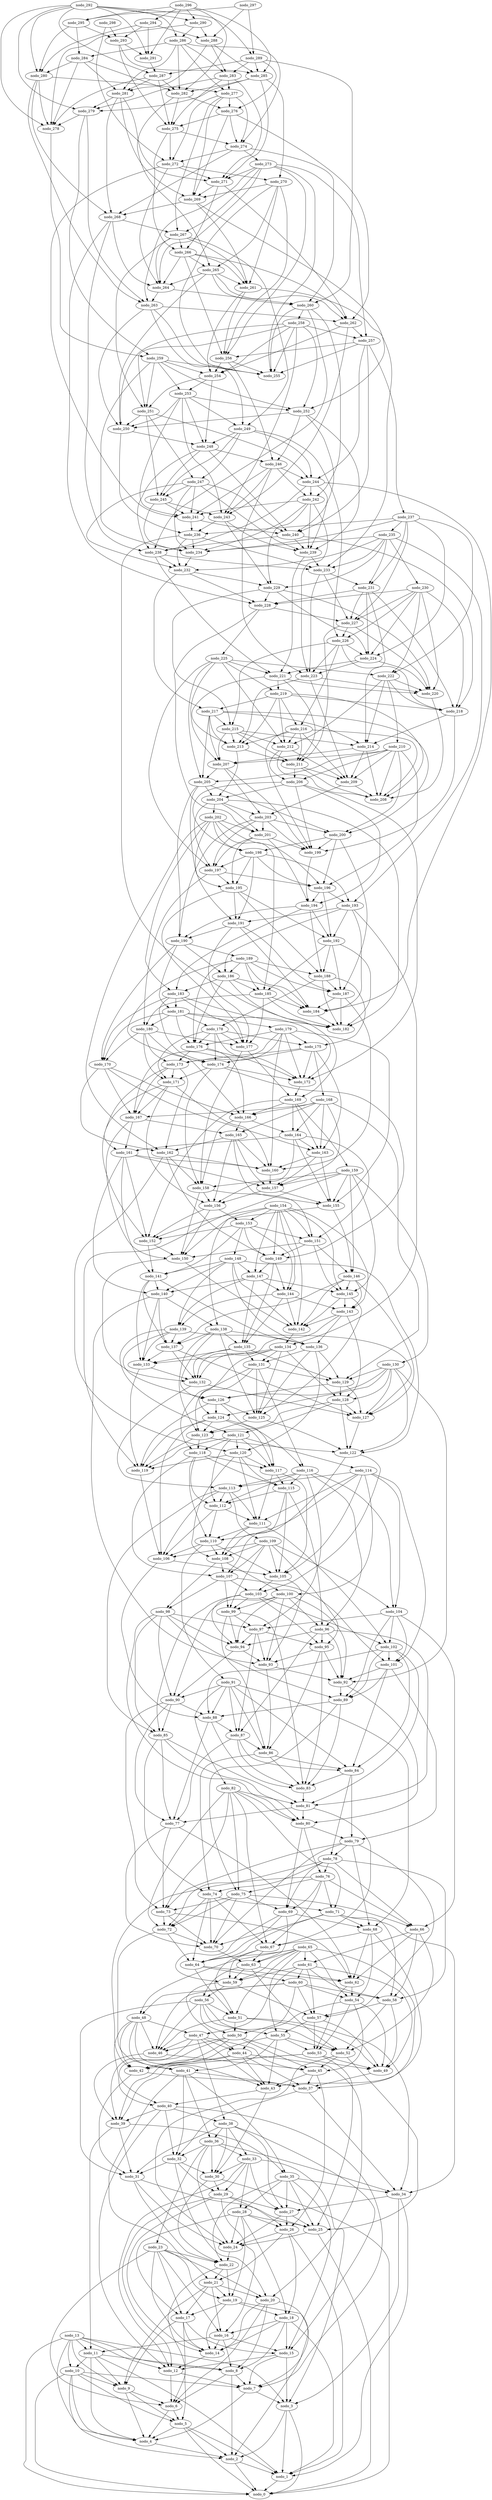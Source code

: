 digraph X {
nodo_1 -> nodo_0;
nodo_2 -> nodo_1;
nodo_2 -> nodo_0;
nodo_3 -> nodo_2;
nodo_3 -> nodo_0;
nodo_3 -> nodo_1;
nodo_4 -> nodo_2;
nodo_5 -> nodo_2;
nodo_5 -> nodo_1;
nodo_5 -> nodo_0;
nodo_5 -> nodo_4;
nodo_6 -> nodo_4;
nodo_6 -> nodo_5;
nodo_7 -> nodo_3;
nodo_7 -> nodo_4;
nodo_8 -> nodo_2;
nodo_8 -> nodo_6;
nodo_8 -> nodo_7;
nodo_9 -> nodo_6;
nodo_9 -> nodo_4;
nodo_9 -> nodo_5;
nodo_10 -> nodo_9;
nodo_10 -> nodo_7;
nodo_10 -> nodo_2;
nodo_10 -> nodo_4;
nodo_10 -> nodo_5;
nodo_10 -> nodo_0;
nodo_11 -> nodo_10;
nodo_11 -> nodo_1;
nodo_11 -> nodo_8;
nodo_11 -> nodo_9;
nodo_11 -> nodo_4;
nodo_12 -> nodo_6;
nodo_12 -> nodo_7;
nodo_13 -> nodo_0;
nodo_13 -> nodo_3;
nodo_13 -> nodo_11;
nodo_13 -> nodo_4;
nodo_13 -> nodo_9;
nodo_13 -> nodo_10;
nodo_13 -> nodo_12;
nodo_13 -> nodo_8;
nodo_14 -> nodo_12;
nodo_15 -> nodo_7;
nodo_15 -> nodo_12;
nodo_15 -> nodo_3;
nodo_16 -> nodo_8;
nodo_16 -> nodo_15;
nodo_16 -> nodo_14;
nodo_16 -> nodo_11;
nodo_17 -> nodo_14;
nodo_17 -> nodo_9;
nodo_17 -> nodo_15;
nodo_17 -> nodo_6;
nodo_18 -> nodo_14;
nodo_18 -> nodo_1;
nodo_18 -> nodo_8;
nodo_18 -> nodo_15;
nodo_18 -> nodo_16;
nodo_19 -> nodo_17;
nodo_19 -> nodo_2;
nodo_19 -> nodo_14;
nodo_19 -> nodo_18;
nodo_20 -> nodo_7;
nodo_20 -> nodo_6;
nodo_20 -> nodo_14;
nodo_20 -> nodo_8;
nodo_21 -> nodo_19;
nodo_21 -> nodo_9;
nodo_21 -> nodo_16;
nodo_21 -> nodo_20;
nodo_21 -> nodo_17;
nodo_22 -> nodo_5;
nodo_22 -> nodo_21;
nodo_22 -> nodo_19;
nodo_23 -> nodo_16;
nodo_23 -> nodo_17;
nodo_23 -> nodo_6;
nodo_23 -> nodo_14;
nodo_23 -> nodo_19;
nodo_23 -> nodo_20;
nodo_23 -> nodo_22;
nodo_24 -> nodo_22;
nodo_25 -> nodo_0;
nodo_25 -> nodo_24;
nodo_26 -> nodo_24;
nodo_26 -> nodo_18;
nodo_26 -> nodo_21;
nodo_26 -> nodo_1;
nodo_27 -> nodo_26;
nodo_27 -> nodo_24;
nodo_27 -> nodo_25;
nodo_28 -> nodo_19;
nodo_28 -> nodo_24;
nodo_28 -> nodo_25;
nodo_28 -> nodo_18;
nodo_28 -> nodo_26;
nodo_28 -> nodo_17;
nodo_29 -> nodo_12;
nodo_29 -> nodo_14;
nodo_29 -> nodo_27;
nodo_29 -> nodo_26;
nodo_29 -> nodo_16;
nodo_30 -> nodo_0;
nodo_30 -> nodo_29;
nodo_30 -> nodo_22;
nodo_31 -> nodo_24;
nodo_31 -> nodo_25;
nodo_31 -> nodo_22;
nodo_32 -> nodo_31;
nodo_32 -> nodo_29;
nodo_32 -> nodo_20;
nodo_32 -> nodo_30;
nodo_33 -> nodo_12;
nodo_33 -> nodo_29;
nodo_33 -> nodo_3;
nodo_33 -> nodo_30;
nodo_33 -> nodo_27;
nodo_33 -> nodo_28;
nodo_34 -> nodo_27;
nodo_34 -> nodo_3;
nodo_34 -> nodo_1;
nodo_35 -> nodo_25;
nodo_35 -> nodo_34;
nodo_35 -> nodo_28;
nodo_35 -> nodo_22;
nodo_35 -> nodo_15;
nodo_35 -> nodo_27;
nodo_36 -> nodo_32;
nodo_36 -> nodo_34;
nodo_36 -> nodo_30;
nodo_36 -> nodo_33;
nodo_36 -> nodo_24;
nodo_36 -> nodo_23;
nodo_37 -> nodo_34;
nodo_37 -> nodo_32;
nodo_38 -> nodo_27;
nodo_38 -> nodo_36;
nodo_38 -> nodo_33;
nodo_38 -> nodo_15;
nodo_38 -> nodo_31;
nodo_38 -> nodo_30;
nodo_39 -> nodo_31;
nodo_39 -> nodo_11;
nodo_39 -> nodo_35;
nodo_40 -> nodo_12;
nodo_40 -> nodo_32;
nodo_40 -> nodo_39;
nodo_40 -> nodo_7;
nodo_40 -> nodo_38;
nodo_41 -> nodo_21;
nodo_41 -> nodo_37;
nodo_41 -> nodo_32;
nodo_41 -> nodo_36;
nodo_41 -> nodo_35;
nodo_42 -> nodo_37;
nodo_42 -> nodo_31;
nodo_43 -> nodo_40;
nodo_43 -> nodo_30;
nodo_44 -> nodo_39;
nodo_44 -> nodo_20;
nodo_44 -> nodo_43;
nodo_44 -> nodo_37;
nodo_44 -> nodo_42;
nodo_45 -> nodo_37;
nodo_45 -> nodo_26;
nodo_45 -> nodo_43;
nodo_46 -> nodo_39;
nodo_46 -> nodo_45;
nodo_47 -> nodo_44;
nodo_47 -> nodo_46;
nodo_47 -> nodo_45;
nodo_47 -> nodo_43;
nodo_47 -> nodo_39;
nodo_47 -> nodo_38;
nodo_48 -> nodo_43;
nodo_48 -> nodo_41;
nodo_48 -> nodo_40;
nodo_48 -> nodo_42;
nodo_48 -> nodo_47;
nodo_48 -> nodo_46;
nodo_49 -> nodo_37;
nodo_50 -> nodo_40;
nodo_50 -> nodo_46;
nodo_50 -> nodo_49;
nodo_50 -> nodo_45;
nodo_50 -> nodo_42;
nodo_51 -> nodo_49;
nodo_51 -> nodo_46;
nodo_51 -> nodo_34;
nodo_51 -> nodo_50;
nodo_52 -> nodo_24;
nodo_52 -> nodo_25;
nodo_52 -> nodo_45;
nodo_53 -> nodo_39;
nodo_53 -> nodo_42;
nodo_53 -> nodo_49;
nodo_53 -> nodo_25;
nodo_54 -> nodo_49;
nodo_54 -> nodo_53;
nodo_54 -> nodo_44;
nodo_54 -> nodo_45;
nodo_55 -> nodo_42;
nodo_55 -> nodo_41;
nodo_55 -> nodo_52;
nodo_55 -> nodo_53;
nodo_55 -> nodo_43;
nodo_56 -> nodo_50;
nodo_56 -> nodo_52;
nodo_56 -> nodo_46;
nodo_56 -> nodo_55;
nodo_56 -> nodo_51;
nodo_56 -> nodo_31;
nodo_57 -> nodo_49;
nodo_57 -> nodo_55;
nodo_57 -> nodo_53;
nodo_58 -> nodo_52;
nodo_58 -> nodo_57;
nodo_58 -> nodo_49;
nodo_59 -> nodo_44;
nodo_59 -> nodo_56;
nodo_59 -> nodo_57;
nodo_60 -> nodo_54;
nodo_60 -> nodo_58;
nodo_60 -> nodo_50;
nodo_60 -> nodo_48;
nodo_60 -> nodo_57;
nodo_60 -> nodo_46;
nodo_61 -> nodo_58;
nodo_61 -> nodo_60;
nodo_61 -> nodo_47;
nodo_61 -> nodo_59;
nodo_61 -> nodo_49;
nodo_61 -> nodo_57;
nodo_62 -> nodo_54;
nodo_62 -> nodo_53;
nodo_63 -> nodo_56;
nodo_63 -> nodo_62;
nodo_63 -> nodo_52;
nodo_63 -> nodo_59;
nodo_64 -> nodo_60;
nodo_64 -> nodo_51;
nodo_64 -> nodo_62;
nodo_65 -> nodo_63;
nodo_65 -> nodo_61;
nodo_65 -> nodo_51;
nodo_65 -> nodo_37;
nodo_65 -> nodo_55;
nodo_65 -> nodo_48;
nodo_65 -> nodo_54;
nodo_65 -> nodo_64;
nodo_65 -> nodo_59;
nodo_66 -> nodo_58;
nodo_66 -> nodo_52;
nodo_66 -> nodo_62;
nodo_66 -> nodo_61;
nodo_67 -> nodo_59;
nodo_67 -> nodo_63;
nodo_67 -> nodo_51;
nodo_68 -> nodo_62;
nodo_68 -> nodo_67;
nodo_68 -> nodo_43;
nodo_68 -> nodo_54;
nodo_69 -> nodo_68;
nodo_69 -> nodo_64;
nodo_69 -> nodo_63;
nodo_69 -> nodo_59;
nodo_70 -> nodo_63;
nodo_71 -> nodo_64;
nodo_71 -> nodo_70;
nodo_71 -> nodo_68;
nodo_71 -> nodo_58;
nodo_71 -> nodo_34;
nodo_72 -> nodo_64;
nodo_72 -> nodo_41;
nodo_72 -> nodo_70;
nodo_73 -> nodo_62;
nodo_73 -> nodo_70;
nodo_73 -> nodo_72;
nodo_74 -> nodo_70;
nodo_74 -> nodo_72;
nodo_74 -> nodo_67;
nodo_74 -> nodo_64;
nodo_74 -> nodo_71;
nodo_75 -> nodo_72;
nodo_75 -> nodo_66;
nodo_75 -> nodo_70;
nodo_75 -> nodo_69;
nodo_75 -> nodo_73;
nodo_76 -> nodo_75;
nodo_76 -> nodo_71;
nodo_76 -> nodo_69;
nodo_76 -> nodo_67;
nodo_76 -> nodo_42;
nodo_76 -> nodo_66;
nodo_77 -> nodo_70;
nodo_77 -> nodo_62;
nodo_77 -> nodo_73;
nodo_78 -> nodo_58;
nodo_78 -> nodo_76;
nodo_78 -> nodo_66;
nodo_78 -> nodo_72;
nodo_78 -> nodo_74;
nodo_78 -> nodo_69;
nodo_79 -> nodo_57;
nodo_79 -> nodo_68;
nodo_79 -> nodo_73;
nodo_79 -> nodo_78;
nodo_79 -> nodo_70;
nodo_80 -> nodo_76;
nodo_80 -> nodo_79;
nodo_80 -> nodo_69;
nodo_81 -> nodo_80;
nodo_81 -> nodo_67;
nodo_81 -> nodo_77;
nodo_82 -> nodo_67;
nodo_82 -> nodo_75;
nodo_82 -> nodo_81;
nodo_82 -> nodo_72;
nodo_82 -> nodo_71;
nodo_82 -> nodo_80;
nodo_82 -> nodo_73;
nodo_83 -> nodo_81;
nodo_84 -> nodo_79;
nodo_84 -> nodo_78;
nodo_84 -> nodo_83;
nodo_85 -> nodo_74;
nodo_85 -> nodo_81;
nodo_85 -> nodo_80;
nodo_85 -> nodo_77;
nodo_86 -> nodo_74;
nodo_86 -> nodo_84;
nodo_86 -> nodo_83;
nodo_87 -> nodo_77;
nodo_87 -> nodo_86;
nodo_87 -> nodo_84;
nodo_87 -> nodo_83;
nodo_88 -> nodo_87;
nodo_88 -> nodo_83;
nodo_88 -> nodo_77;
nodo_89 -> nodo_88;
nodo_89 -> nodo_75;
nodo_89 -> nodo_83;
nodo_90 -> nodo_88;
nodo_90 -> nodo_77;
nodo_90 -> nodo_73;
nodo_90 -> nodo_85;
nodo_91 -> nodo_68;
nodo_91 -> nodo_90;
nodo_91 -> nodo_87;
nodo_91 -> nodo_84;
nodo_91 -> nodo_82;
nodo_91 -> nodo_88;
nodo_91 -> nodo_86;
nodo_92 -> nodo_80;
nodo_92 -> nodo_89;
nodo_93 -> nodo_92;
nodo_93 -> nodo_86;
nodo_94 -> nodo_90;
nodo_94 -> nodo_93;
nodo_95 -> nodo_92;
nodo_95 -> nodo_93;
nodo_95 -> nodo_83;
nodo_95 -> nodo_86;
nodo_96 -> nodo_92;
nodo_96 -> nodo_95;
nodo_96 -> nodo_81;
nodo_96 -> nodo_87;
nodo_96 -> nodo_94;
nodo_97 -> nodo_94;
nodo_97 -> nodo_95;
nodo_97 -> nodo_93;
nodo_97 -> nodo_87;
nodo_98 -> nodo_85;
nodo_98 -> nodo_97;
nodo_98 -> nodo_80;
nodo_98 -> nodo_90;
nodo_98 -> nodo_94;
nodo_98 -> nodo_89;
nodo_99 -> nodo_86;
nodo_99 -> nodo_83;
nodo_99 -> nodo_97;
nodo_99 -> nodo_94;
nodo_100 -> nodo_93;
nodo_100 -> nodo_96;
nodo_100 -> nodo_92;
nodo_100 -> nodo_99;
nodo_100 -> nodo_90;
nodo_100 -> nodo_94;
nodo_101 -> nodo_89;
nodo_101 -> nodo_84;
nodo_101 -> nodo_92;
nodo_101 -> nodo_79;
nodo_102 -> nodo_81;
nodo_102 -> nodo_84;
nodo_102 -> nodo_101;
nodo_102 -> nodo_89;
nodo_102 -> nodo_88;
nodo_103 -> nodo_95;
nodo_103 -> nodo_99;
nodo_103 -> nodo_94;
nodo_103 -> nodo_102;
nodo_103 -> nodo_85;
nodo_104 -> nodo_66;
nodo_104 -> nodo_89;
nodo_104 -> nodo_102;
nodo_104 -> nodo_101;
nodo_104 -> nodo_97;
nodo_105 -> nodo_103;
nodo_105 -> nodo_93;
nodo_106 -> nodo_88;
nodo_106 -> nodo_105;
nodo_107 -> nodo_101;
nodo_107 -> nodo_98;
nodo_107 -> nodo_99;
nodo_107 -> nodo_103;
nodo_108 -> nodo_107;
nodo_108 -> nodo_100;
nodo_108 -> nodo_98;
nodo_109 -> nodo_99;
nodo_109 -> nodo_104;
nodo_109 -> nodo_106;
nodo_109 -> nodo_108;
nodo_109 -> nodo_95;
nodo_109 -> nodo_107;
nodo_109 -> nodo_105;
nodo_110 -> nodo_91;
nodo_110 -> nodo_108;
nodo_110 -> nodo_105;
nodo_110 -> nodo_106;
nodo_111 -> nodo_102;
nodo_111 -> nodo_110;
nodo_111 -> nodo_108;
nodo_112 -> nodo_106;
nodo_112 -> nodo_111;
nodo_112 -> nodo_110;
nodo_113 -> nodo_111;
nodo_113 -> nodo_109;
nodo_113 -> nodo_106;
nodo_113 -> nodo_85;
nodo_113 -> nodo_112;
nodo_114 -> nodo_110;
nodo_114 -> nodo_105;
nodo_114 -> nodo_101;
nodo_114 -> nodo_113;
nodo_114 -> nodo_104;
nodo_114 -> nodo_100;
nodo_114 -> nodo_111;
nodo_115 -> nodo_112;
nodo_115 -> nodo_105;
nodo_115 -> nodo_108;
nodo_115 -> nodo_96;
nodo_116 -> nodo_112;
nodo_116 -> nodo_115;
nodo_116 -> nodo_104;
nodo_116 -> nodo_97;
nodo_116 -> nodo_96;
nodo_116 -> nodo_113;
nodo_117 -> nodo_111;
nodo_117 -> nodo_115;
nodo_117 -> nodo_105;
nodo_118 -> nodo_117;
nodo_118 -> nodo_112;
nodo_118 -> nodo_115;
nodo_118 -> nodo_110;
nodo_118 -> nodo_107;
nodo_119 -> nodo_106;
nodo_120 -> nodo_111;
nodo_120 -> nodo_115;
nodo_120 -> nodo_119;
nodo_120 -> nodo_117;
nodo_120 -> nodo_108;
nodo_121 -> nodo_114;
nodo_121 -> nodo_117;
nodo_121 -> nodo_112;
nodo_121 -> nodo_118;
nodo_121 -> nodo_120;
nodo_121 -> nodo_119;
nodo_122 -> nodo_103;
nodo_122 -> nodo_107;
nodo_123 -> nodo_118;
nodo_123 -> nodo_122;
nodo_123 -> nodo_119;
nodo_124 -> nodo_119;
nodo_124 -> nodo_123;
nodo_124 -> nodo_106;
nodo_124 -> nodo_116;
nodo_124 -> nodo_117;
nodo_125 -> nodo_123;
nodo_125 -> nodo_122;
nodo_126 -> nodo_124;
nodo_126 -> nodo_119;
nodo_126 -> nodo_117;
nodo_126 -> nodo_125;
nodo_127 -> nodo_122;
nodo_128 -> nodo_121;
nodo_128 -> nodo_123;
nodo_128 -> nodo_122;
nodo_128 -> nodo_127;
nodo_129 -> nodo_127;
nodo_129 -> nodo_126;
nodo_129 -> nodo_128;
nodo_130 -> nodo_122;
nodo_130 -> nodo_92;
nodo_130 -> nodo_124;
nodo_130 -> nodo_129;
nodo_130 -> nodo_128;
nodo_130 -> nodo_127;
nodo_130 -> nodo_126;
nodo_131 -> nodo_125;
nodo_131 -> nodo_123;
nodo_131 -> nodo_116;
nodo_131 -> nodo_118;
nodo_131 -> nodo_129;
nodo_132 -> nodo_113;
nodo_132 -> nodo_127;
nodo_133 -> nodo_119;
nodo_133 -> nodo_132;
nodo_134 -> nodo_128;
nodo_134 -> nodo_124;
nodo_134 -> nodo_125;
nodo_134 -> nodo_132;
nodo_134 -> nodo_133;
nodo_134 -> nodo_131;
nodo_135 -> nodo_133;
nodo_135 -> nodo_129;
nodo_135 -> nodo_131;
nodo_135 -> nodo_132;
nodo_136 -> nodo_120;
nodo_136 -> nodo_125;
nodo_136 -> nodo_131;
nodo_136 -> nodo_129;
nodo_137 -> nodo_127;
nodo_137 -> nodo_133;
nodo_137 -> nodo_132;
nodo_138 -> nodo_123;
nodo_138 -> nodo_125;
nodo_138 -> nodo_135;
nodo_138 -> nodo_137;
nodo_138 -> nodo_126;
nodo_138 -> nodo_136;
nodo_139 -> nodo_133;
nodo_139 -> nodo_121;
nodo_139 -> nodo_137;
nodo_139 -> nodo_127;
nodo_139 -> nodo_126;
nodo_140 -> nodo_93;
nodo_140 -> nodo_133;
nodo_140 -> nodo_138;
nodo_140 -> nodo_137;
nodo_141 -> nodo_137;
nodo_141 -> nodo_133;
nodo_141 -> nodo_140;
nodo_141 -> nodo_136;
nodo_142 -> nodo_134;
nodo_143 -> nodo_136;
nodo_143 -> nodo_128;
nodo_143 -> nodo_132;
nodo_143 -> nodo_142;
nodo_144 -> nodo_142;
nodo_144 -> nodo_143;
nodo_144 -> nodo_135;
nodo_144 -> nodo_139;
nodo_145 -> nodo_142;
nodo_145 -> nodo_125;
nodo_145 -> nodo_143;
nodo_146 -> nodo_143;
nodo_146 -> nodo_127;
nodo_146 -> nodo_137;
nodo_146 -> nodo_142;
nodo_146 -> nodo_145;
nodo_147 -> nodo_145;
nodo_147 -> nodo_144;
nodo_147 -> nodo_135;
nodo_147 -> nodo_140;
nodo_147 -> nodo_139;
nodo_148 -> nodo_141;
nodo_148 -> nodo_147;
nodo_148 -> nodo_139;
nodo_148 -> nodo_140;
nodo_148 -> nodo_136;
nodo_148 -> nodo_122;
nodo_148 -> nodo_142;
nodo_149 -> nodo_135;
nodo_149 -> nodo_147;
nodo_149 -> nodo_144;
nodo_150 -> nodo_142;
nodo_150 -> nodo_132;
nodo_151 -> nodo_146;
nodo_151 -> nodo_145;
nodo_151 -> nodo_149;
nodo_151 -> nodo_150;
nodo_152 -> nodo_141;
nodo_152 -> nodo_150;
nodo_153 -> nodo_148;
nodo_153 -> nodo_149;
nodo_153 -> nodo_152;
nodo_153 -> nodo_151;
nodo_153 -> nodo_141;
nodo_153 -> nodo_144;
nodo_154 -> nodo_151;
nodo_154 -> nodo_145;
nodo_154 -> nodo_138;
nodo_154 -> nodo_143;
nodo_154 -> nodo_147;
nodo_154 -> nodo_152;
nodo_154 -> nodo_144;
nodo_154 -> nodo_142;
nodo_154 -> nodo_149;
nodo_154 -> nodo_153;
nodo_155 -> nodo_146;
nodo_155 -> nodo_150;
nodo_156 -> nodo_153;
nodo_156 -> nodo_150;
nodo_156 -> nodo_152;
nodo_157 -> nodo_155;
nodo_157 -> nodo_156;
nodo_158 -> nodo_150;
nodo_158 -> nodo_151;
nodo_158 -> nodo_156;
nodo_159 -> nodo_155;
nodo_159 -> nodo_146;
nodo_159 -> nodo_158;
nodo_159 -> nodo_119;
nodo_159 -> nodo_145;
nodo_159 -> nodo_157;
nodo_159 -> nodo_130;
nodo_160 -> nodo_157;
nodo_161 -> nodo_160;
nodo_161 -> nodo_157;
nodo_161 -> nodo_141;
nodo_161 -> nodo_152;
nodo_161 -> nodo_140;
nodo_162 -> nodo_149;
nodo_162 -> nodo_160;
nodo_162 -> nodo_158;
nodo_162 -> nodo_120;
nodo_163 -> nodo_160;
nodo_163 -> nodo_155;
nodo_163 -> nodo_157;
nodo_164 -> nodo_163;
nodo_164 -> nodo_155;
nodo_164 -> nodo_151;
nodo_164 -> nodo_156;
nodo_164 -> nodo_161;
nodo_165 -> nodo_160;
nodo_165 -> nodo_157;
nodo_165 -> nodo_156;
nodo_165 -> nodo_162;
nodo_165 -> nodo_155;
nodo_166 -> nodo_158;
nodo_166 -> nodo_165;
nodo_166 -> nodo_164;
nodo_167 -> nodo_161;
nodo_167 -> nodo_150;
nodo_167 -> nodo_165;
nodo_168 -> nodo_167;
nodo_168 -> nodo_166;
nodo_168 -> nodo_164;
nodo_168 -> nodo_165;
nodo_168 -> nodo_129;
nodo_168 -> nodo_163;
nodo_168 -> nodo_157;
nodo_169 -> nodo_159;
nodo_169 -> nodo_152;
nodo_169 -> nodo_164;
nodo_169 -> nodo_166;
nodo_169 -> nodo_163;
nodo_170 -> nodo_167;
nodo_170 -> nodo_163;
nodo_170 -> nodo_166;
nodo_170 -> nodo_162;
nodo_171 -> nodo_160;
nodo_171 -> nodo_167;
nodo_171 -> nodo_156;
nodo_171 -> nodo_152;
nodo_172 -> nodo_169;
nodo_173 -> nodo_167;
nodo_173 -> nodo_161;
nodo_173 -> nodo_171;
nodo_173 -> nodo_162;
nodo_174 -> nodo_149;
nodo_174 -> nodo_172;
nodo_174 -> nodo_158;
nodo_174 -> nodo_171;
nodo_175 -> nodo_173;
nodo_175 -> nodo_168;
nodo_175 -> nodo_163;
nodo_175 -> nodo_172;
nodo_175 -> nodo_174;
nodo_176 -> nodo_166;
nodo_176 -> nodo_172;
nodo_176 -> nodo_173;
nodo_177 -> nodo_158;
nodo_177 -> nodo_169;
nodo_178 -> nodo_177;
nodo_178 -> nodo_172;
nodo_178 -> nodo_174;
nodo_178 -> nodo_176;
nodo_178 -> nodo_175;
nodo_178 -> nodo_171;
nodo_179 -> nodo_176;
nodo_179 -> nodo_175;
nodo_179 -> nodo_172;
nodo_179 -> nodo_160;
nodo_179 -> nodo_167;
nodo_179 -> nodo_155;
nodo_179 -> nodo_173;
nodo_180 -> nodo_171;
nodo_180 -> nodo_170;
nodo_180 -> nodo_166;
nodo_180 -> nodo_173;
nodo_180 -> nodo_177;
nodo_181 -> nodo_170;
nodo_181 -> nodo_172;
nodo_181 -> nodo_179;
nodo_181 -> nodo_176;
nodo_181 -> nodo_180;
nodo_181 -> nodo_178;
nodo_183 -> nodo_181;
nodo_183 -> nodo_177;
nodo_183 -> nodo_170;
nodo_183 -> nodo_182;
nodo_183 -> nodo_174;
nodo_184 -> nodo_182;
nodo_185 -> nodo_177;
nodo_185 -> nodo_184;
nodo_185 -> nodo_182;
nodo_185 -> nodo_180;
nodo_186 -> nodo_176;
nodo_186 -> nodo_169;
nodo_186 -> nodo_184;
nodo_186 -> nodo_185;
nodo_186 -> nodo_183;
nodo_187 -> nodo_182;
nodo_187 -> nodo_160;
nodo_187 -> nodo_184;
nodo_188 -> nodo_187;
nodo_188 -> nodo_182;
nodo_188 -> nodo_175;
nodo_188 -> nodo_178;
nodo_189 -> nodo_186;
nodo_189 -> nodo_174;
nodo_189 -> nodo_187;
nodo_189 -> nodo_184;
nodo_189 -> nodo_176;
nodo_189 -> nodo_188;
nodo_189 -> nodo_185;
nodo_190 -> nodo_170;
nodo_190 -> nodo_186;
nodo_190 -> nodo_189;
nodo_190 -> nodo_181;
nodo_191 -> nodo_177;
nodo_191 -> nodo_187;
nodo_191 -> nodo_190;
nodo_191 -> nodo_184;
nodo_192 -> nodo_188;
nodo_192 -> nodo_187;
nodo_192 -> nodo_182;
nodo_192 -> nodo_185;
nodo_193 -> nodo_186;
nodo_193 -> nodo_184;
nodo_193 -> nodo_191;
nodo_193 -> nodo_134;
nodo_193 -> nodo_192;
nodo_194 -> nodo_190;
nodo_194 -> nodo_192;
nodo_194 -> nodo_183;
nodo_194 -> nodo_188;
nodo_195 -> nodo_177;
nodo_195 -> nodo_191;
nodo_195 -> nodo_192;
nodo_195 -> nodo_188;
nodo_196 -> nodo_193;
nodo_196 -> nodo_192;
nodo_196 -> nodo_194;
nodo_197 -> nodo_180;
nodo_197 -> nodo_196;
nodo_197 -> nodo_195;
nodo_198 -> nodo_191;
nodo_198 -> nodo_196;
nodo_198 -> nodo_197;
nodo_198 -> nodo_193;
nodo_198 -> nodo_195;
nodo_199 -> nodo_194;
nodo_200 -> nodo_196;
nodo_200 -> nodo_198;
nodo_200 -> nodo_187;
nodo_200 -> nodo_199;
nodo_201 -> nodo_195;
nodo_201 -> nodo_194;
nodo_201 -> nodo_199;
nodo_201 -> nodo_197;
nodo_202 -> nodo_196;
nodo_202 -> nodo_185;
nodo_202 -> nodo_201;
nodo_202 -> nodo_198;
nodo_202 -> nodo_162;
nodo_202 -> nodo_191;
nodo_202 -> nodo_183;
nodo_203 -> nodo_199;
nodo_203 -> nodo_197;
nodo_203 -> nodo_190;
nodo_203 -> nodo_200;
nodo_203 -> nodo_201;
nodo_204 -> nodo_203;
nodo_204 -> nodo_202;
nodo_204 -> nodo_197;
nodo_204 -> nodo_201;
nodo_204 -> nodo_182;
nodo_205 -> nodo_190;
nodo_205 -> nodo_195;
nodo_205 -> nodo_204;
nodo_205 -> nodo_200;
nodo_206 -> nodo_199;
nodo_206 -> nodo_198;
nodo_206 -> nodo_194;
nodo_206 -> nodo_172;
nodo_206 -> nodo_204;
nodo_207 -> nodo_199;
nodo_207 -> nodo_205;
nodo_207 -> nodo_203;
nodo_209 -> nodo_203;
nodo_209 -> nodo_208;
nodo_210 -> nodo_208;
nodo_210 -> nodo_200;
nodo_210 -> nodo_209;
nodo_210 -> nodo_196;
nodo_210 -> nodo_206;
nodo_210 -> nodo_207;
nodo_210 -> nodo_205;
nodo_211 -> nodo_208;
nodo_211 -> nodo_206;
nodo_211 -> nodo_209;
nodo_212 -> nodo_206;
nodo_212 -> nodo_209;
nodo_212 -> nodo_208;
nodo_213 -> nodo_204;
nodo_213 -> nodo_211;
nodo_214 -> nodo_207;
nodo_214 -> nodo_209;
nodo_214 -> nodo_208;
nodo_215 -> nodo_211;
nodo_215 -> nodo_213;
nodo_215 -> nodo_207;
nodo_215 -> nodo_214;
nodo_215 -> nodo_212;
nodo_216 -> nodo_199;
nodo_216 -> nodo_212;
nodo_216 -> nodo_209;
nodo_216 -> nodo_213;
nodo_216 -> nodo_208;
nodo_216 -> nodo_211;
nodo_217 -> nodo_200;
nodo_217 -> nodo_213;
nodo_217 -> nodo_207;
nodo_217 -> nodo_215;
nodo_217 -> nodo_214;
nodo_217 -> nodo_205;
nodo_218 -> nodo_199;
nodo_218 -> nodo_214;
nodo_219 -> nodo_217;
nodo_219 -> nodo_213;
nodo_219 -> nodo_218;
nodo_219 -> nodo_216;
nodo_219 -> nodo_208;
nodo_219 -> nodo_212;
nodo_220 -> nodo_208;
nodo_221 -> nodo_219;
nodo_221 -> nodo_220;
nodo_221 -> nodo_213;
nodo_221 -> nodo_211;
nodo_222 -> nodo_220;
nodo_222 -> nodo_212;
nodo_222 -> nodo_214;
nodo_222 -> nodo_210;
nodo_222 -> nodo_218;
nodo_223 -> nodo_209;
nodo_223 -> nodo_220;
nodo_223 -> nodo_213;
nodo_224 -> nodo_221;
nodo_224 -> nodo_223;
nodo_224 -> nodo_220;
nodo_225 -> nodo_221;
nodo_225 -> nodo_222;
nodo_225 -> nodo_205;
nodo_225 -> nodo_207;
nodo_225 -> nodo_219;
nodo_225 -> nodo_197;
nodo_225 -> nodo_212;
nodo_226 -> nodo_218;
nodo_226 -> nodo_216;
nodo_226 -> nodo_224;
nodo_226 -> nodo_223;
nodo_226 -> nodo_215;
nodo_227 -> nodo_211;
nodo_227 -> nodo_226;
nodo_227 -> nodo_220;
nodo_228 -> nodo_201;
nodo_228 -> nodo_227;
nodo_228 -> nodo_225;
nodo_229 -> nodo_215;
nodo_229 -> nodo_224;
nodo_229 -> nodo_220;
nodo_229 -> nodo_228;
nodo_230 -> nodo_226;
nodo_230 -> nodo_224;
nodo_230 -> nodo_227;
nodo_230 -> nodo_218;
nodo_230 -> nodo_228;
nodo_230 -> nodo_220;
nodo_230 -> nodo_222;
nodo_231 -> nodo_224;
nodo_231 -> nodo_227;
nodo_231 -> nodo_218;
nodo_231 -> nodo_214;
nodo_231 -> nodo_228;
nodo_232 -> nodo_217;
nodo_232 -> nodo_228;
nodo_232 -> nodo_229;
nodo_233 -> nodo_227;
nodo_233 -> nodo_231;
nodo_233 -> nodo_223;
nodo_234 -> nodo_232;
nodo_235 -> nodo_234;
nodo_235 -> nodo_193;
nodo_235 -> nodo_233;
nodo_235 -> nodo_229;
nodo_235 -> nodo_231;
nodo_235 -> nodo_232;
nodo_235 -> nodo_230;
nodo_236 -> nodo_182;
nodo_236 -> nodo_232;
nodo_236 -> nodo_233;
nodo_236 -> nodo_234;
nodo_237 -> nodo_231;
nodo_237 -> nodo_236;
nodo_237 -> nodo_227;
nodo_237 -> nodo_222;
nodo_237 -> nodo_234;
nodo_237 -> nodo_235;
nodo_237 -> nodo_224;
nodo_238 -> nodo_232;
nodo_238 -> nodo_233;
nodo_238 -> nodo_221;
nodo_239 -> nodo_221;
nodo_239 -> nodo_233;
nodo_240 -> nodo_218;
nodo_240 -> nodo_239;
nodo_240 -> nodo_238;
nodo_241 -> nodo_236;
nodo_241 -> nodo_240;
nodo_242 -> nodo_229;
nodo_242 -> nodo_241;
nodo_242 -> nodo_223;
nodo_242 -> nodo_239;
nodo_242 -> nodo_234;
nodo_243 -> nodo_236;
nodo_243 -> nodo_229;
nodo_243 -> nodo_239;
nodo_244 -> nodo_239;
nodo_244 -> nodo_238;
nodo_244 -> nodo_242;
nodo_244 -> nodo_184;
nodo_245 -> nodo_234;
nodo_245 -> nodo_241;
nodo_245 -> nodo_243;
nodo_246 -> nodo_243;
nodo_246 -> nodo_223;
nodo_246 -> nodo_241;
nodo_246 -> nodo_242;
nodo_246 -> nodo_244;
nodo_247 -> nodo_245;
nodo_247 -> nodo_232;
nodo_247 -> nodo_240;
nodo_247 -> nodo_241;
nodo_247 -> nodo_234;
nodo_247 -> nodo_239;
nodo_248 -> nodo_238;
nodo_248 -> nodo_240;
nodo_248 -> nodo_245;
nodo_248 -> nodo_246;
nodo_249 -> nodo_226;
nodo_249 -> nodo_244;
nodo_249 -> nodo_247;
nodo_249 -> nodo_245;
nodo_249 -> nodo_248;
nodo_250 -> nodo_248;
nodo_250 -> nodo_236;
nodo_251 -> nodo_247;
nodo_251 -> nodo_245;
nodo_251 -> nodo_244;
nodo_251 -> nodo_250;
nodo_252 -> nodo_246;
nodo_252 -> nodo_239;
nodo_252 -> nodo_240;
nodo_252 -> nodo_250;
nodo_253 -> nodo_249;
nodo_253 -> nodo_252;
nodo_253 -> nodo_250;
nodo_253 -> nodo_248;
nodo_253 -> nodo_241;
nodo_253 -> nodo_243;
nodo_254 -> nodo_251;
nodo_254 -> nodo_248;
nodo_254 -> nodo_253;
nodo_256 -> nodo_246;
nodo_256 -> nodo_254;
nodo_256 -> nodo_255;
nodo_257 -> nodo_256;
nodo_257 -> nodo_244;
nodo_257 -> nodo_240;
nodo_257 -> nodo_255;
nodo_257 -> nodo_237;
nodo_258 -> nodo_251;
nodo_258 -> nodo_257;
nodo_258 -> nodo_243;
nodo_258 -> nodo_255;
nodo_258 -> nodo_252;
nodo_258 -> nodo_250;
nodo_258 -> nodo_254;
nodo_259 -> nodo_253;
nodo_259 -> nodo_234;
nodo_259 -> nodo_252;
nodo_259 -> nodo_254;
nodo_259 -> nodo_251;
nodo_259 -> nodo_255;
nodo_260 -> nodo_258;
nodo_260 -> nodo_242;
nodo_260 -> nodo_255;
nodo_260 -> nodo_238;
nodo_261 -> nodo_256;
nodo_261 -> nodo_233;
nodo_261 -> nodo_254;
nodo_262 -> nodo_254;
nodo_262 -> nodo_257;
nodo_262 -> nodo_243;
nodo_263 -> nodo_250;
nodo_263 -> nodo_262;
nodo_263 -> nodo_249;
nodo_263 -> nodo_255;
nodo_264 -> nodo_263;
nodo_264 -> nodo_260;
nodo_265 -> nodo_264;
nodo_265 -> nodo_250;
nodo_265 -> nodo_261;
nodo_265 -> nodo_262;
nodo_265 -> nodo_260;
nodo_266 -> nodo_256;
nodo_266 -> nodo_261;
nodo_266 -> nodo_265;
nodo_266 -> nodo_264;
nodo_266 -> nodo_262;
nodo_267 -> nodo_264;
nodo_267 -> nodo_266;
nodo_267 -> nodo_249;
nodo_267 -> nodo_261;
nodo_267 -> nodo_251;
nodo_268 -> nodo_267;
nodo_268 -> nodo_228;
nodo_268 -> nodo_238;
nodo_268 -> nodo_264;
nodo_269 -> nodo_268;
nodo_269 -> nodo_261;
nodo_269 -> nodo_252;
nodo_270 -> nodo_265;
nodo_270 -> nodo_261;
nodo_270 -> nodo_256;
nodo_270 -> nodo_255;
nodo_270 -> nodo_269;
nodo_271 -> nodo_262;
nodo_271 -> nodo_266;
nodo_271 -> nodo_269;
nodo_272 -> nodo_264;
nodo_272 -> nodo_270;
nodo_272 -> nodo_271;
nodo_272 -> nodo_241;
nodo_273 -> nodo_267;
nodo_273 -> nodo_264;
nodo_273 -> nodo_255;
nodo_273 -> nodo_256;
nodo_273 -> nodo_263;
nodo_273 -> nodo_271;
nodo_273 -> nodo_257;
nodo_274 -> nodo_272;
nodo_274 -> nodo_260;
nodo_274 -> nodo_268;
nodo_274 -> nodo_273;
nodo_275 -> nodo_274;
nodo_275 -> nodo_272;
nodo_275 -> nodo_266;
nodo_276 -> nodo_269;
nodo_276 -> nodo_274;
nodo_276 -> nodo_275;
nodo_276 -> nodo_262;
nodo_277 -> nodo_267;
nodo_277 -> nodo_269;
nodo_277 -> nodo_274;
nodo_277 -> nodo_272;
nodo_277 -> nodo_276;
nodo_278 -> nodo_259;
nodo_279 -> nodo_263;
nodo_279 -> nodo_259;
nodo_279 -> nodo_278;
nodo_280 -> nodo_278;
nodo_280 -> nodo_263;
nodo_280 -> nodo_268;
nodo_280 -> nodo_277;
nodo_281 -> nodo_279;
nodo_281 -> nodo_271;
nodo_281 -> nodo_268;
nodo_281 -> nodo_269;
nodo_282 -> nodo_265;
nodo_282 -> nodo_275;
nodo_282 -> nodo_276;
nodo_283 -> nodo_275;
nodo_283 -> nodo_277;
nodo_283 -> nodo_279;
nodo_283 -> nodo_271;
nodo_284 -> nodo_281;
nodo_284 -> nodo_282;
nodo_284 -> nodo_278;
nodo_284 -> nodo_280;
nodo_285 -> nodo_270;
nodo_285 -> nodo_271;
nodo_285 -> nodo_279;
nodo_285 -> nodo_282;
nodo_286 -> nodo_283;
nodo_286 -> nodo_281;
nodo_286 -> nodo_282;
nodo_286 -> nodo_274;
nodo_286 -> nodo_284;
nodo_286 -> nodo_277;
nodo_287 -> nodo_275;
nodo_287 -> nodo_281;
nodo_287 -> nodo_282;
nodo_287 -> nodo_278;
nodo_288 -> nodo_285;
nodo_288 -> nodo_283;
nodo_288 -> nodo_281;
nodo_289 -> nodo_283;
nodo_289 -> nodo_276;
nodo_289 -> nodo_260;
nodo_289 -> nodo_285;
nodo_289 -> nodo_287;
nodo_290 -> nodo_278;
nodo_290 -> nodo_286;
nodo_290 -> nodo_288;
nodo_291 -> nodo_287;
nodo_292 -> nodo_279;
nodo_292 -> nodo_290;
nodo_292 -> nodo_287;
nodo_292 -> nodo_286;
nodo_292 -> nodo_280;
nodo_292 -> nodo_291;
nodo_292 -> nodo_289;
nodo_292 -> nodo_278;
nodo_293 -> nodo_285;
nodo_293 -> nodo_275;
nodo_293 -> nodo_291;
nodo_294 -> nodo_288;
nodo_294 -> nodo_293;
nodo_294 -> nodo_280;
nodo_294 -> nodo_291;
nodo_295 -> nodo_280;
nodo_295 -> nodo_284;
nodo_295 -> nodo_293;
nodo_296 -> nodo_290;
nodo_296 -> nodo_294;
nodo_296 -> nodo_282;
nodo_296 -> nodo_295;
nodo_296 -> nodo_285;
nodo_296 -> nodo_291;
nodo_297 -> nodo_288;
nodo_297 -> nodo_295;
nodo_297 -> nodo_289;
nodo_298 -> nodo_272;
nodo_298 -> nodo_293;
}
